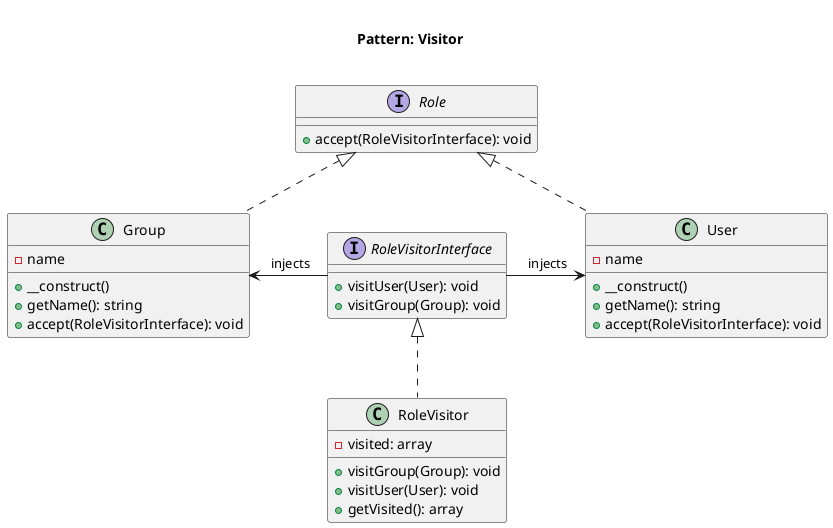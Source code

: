 @startuml
	Title <size:20>\nPattern: Visitor\n

    interface Role {
        + accept(RoleVisitorInterface): void
    }

    class Group implements Role {
        - name
        + __construct()
        + getName(): string
        + accept(RoleVisitorInterface): void
    }

    class User implements Role {
        - name
        + __construct()
        + getName(): string
        + accept(RoleVisitorInterface): void
    }

    interface RoleVisitorInterface {
        + visitUser(User): void
        + visitGroup(Group): void
    }

    class RoleVisitor implements RoleVisitorInterface{
        - visited: array
        + visitGroup(Group): void
        + visitUser(User): void
        + getVisited(): array
    }

    RoleVisitorInterface -left-> Group: " injects"
    RoleVisitorInterface -right-> User: " injects"
@enduml